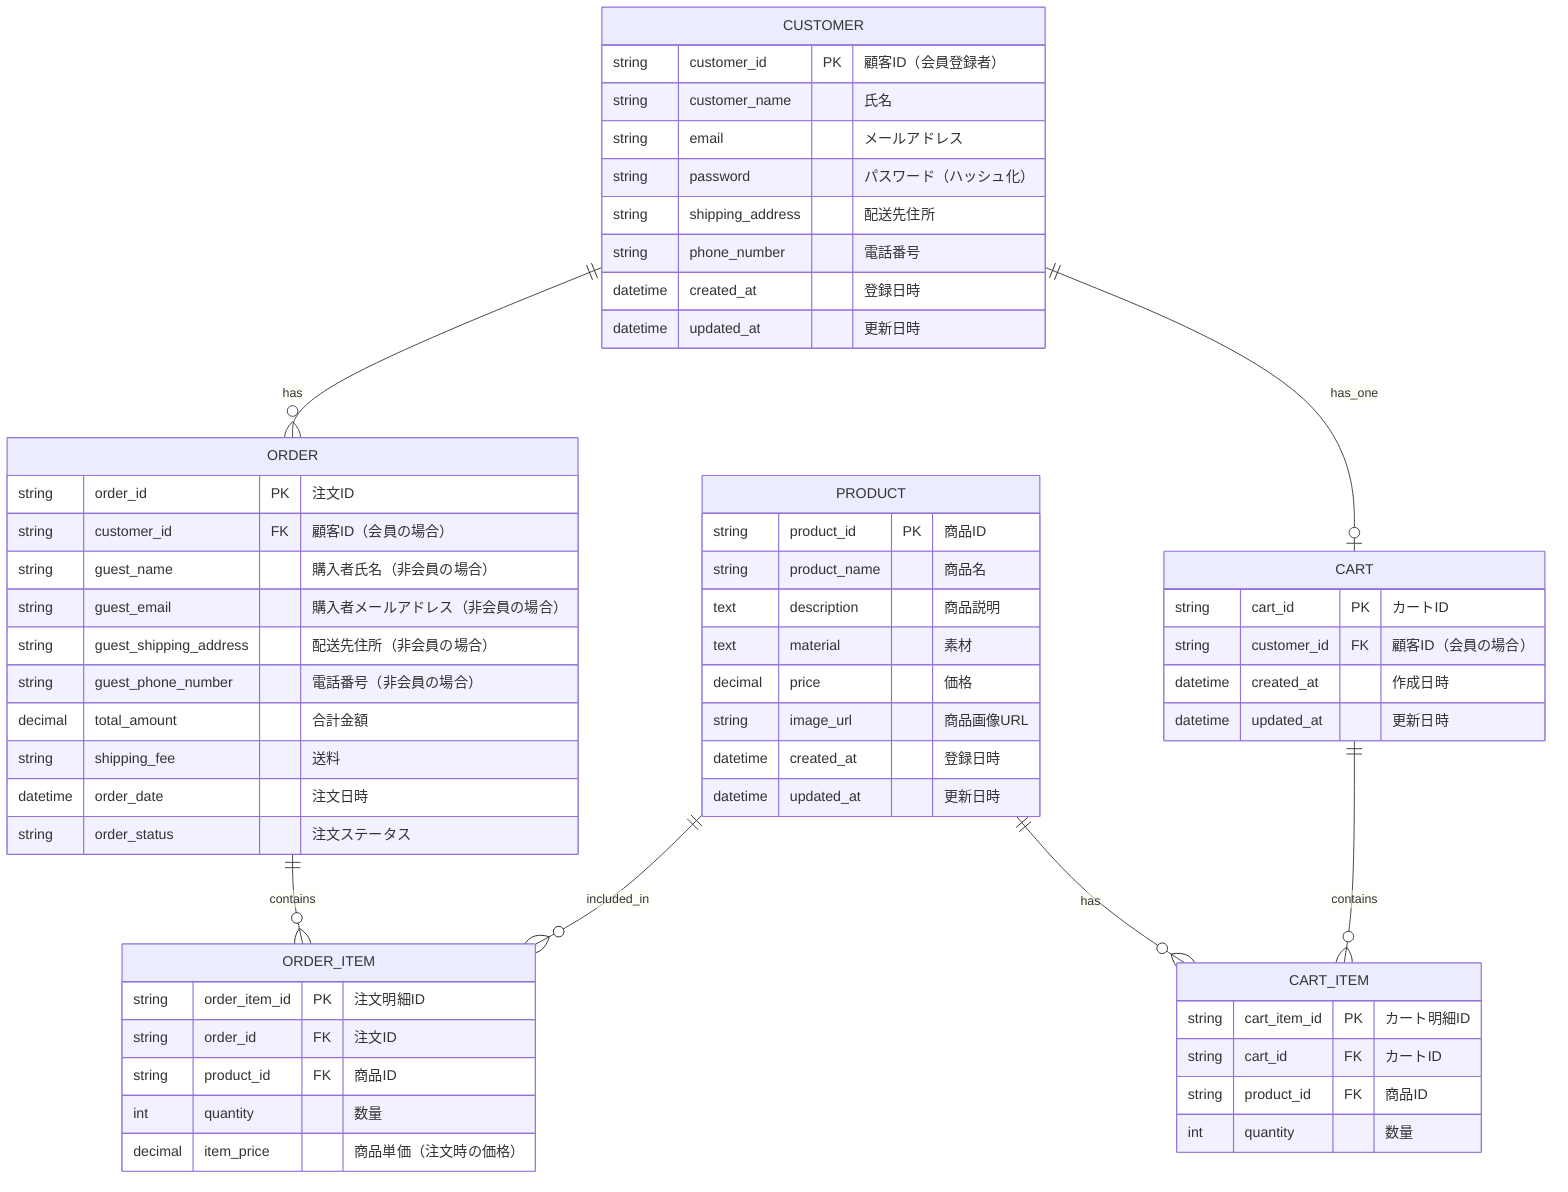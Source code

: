 erDiagram
    CUSTOMER ||--o{ ORDER : has
    ORDER ||--o{ ORDER_ITEM : contains
    PRODUCT ||--o{ ORDER_ITEM : included_in
    PRODUCT ||--o{ CART_ITEM : has
    CART ||--o{ CART_ITEM : contains
    CUSTOMER ||--o| CART : has_one

    CUSTOMER {
        string customer_id PK "顧客ID（会員登録者）"
        string customer_name "氏名"
        string email "メールアドレス"
        string password "パスワード（ハッシュ化）"
        string shipping_address "配送先住所"
        string phone_number "電話番号"
        datetime created_at "登録日時"
        datetime updated_at "更新日時"
    }

    PRODUCT {
        string product_id PK "商品ID"
        string product_name "商品名"
        text description "商品説明"
        text material "素材"
        decimal price "価格"
        string image_url "商品画像URL"
        datetime created_at "登録日時"
        datetime updated_at "更新日時"
    }

    ORDER {
        string order_id PK "注文ID"
        string customer_id FK "顧客ID（会員の場合）"
        string guest_name "購入者氏名（非会員の場合）"
        string guest_email "購入者メールアドレス（非会員の場合）"
        string guest_shipping_address "配送先住所（非会員の場合）"
        string guest_phone_number "電話番号（非会員の場合）"
        decimal total_amount "合計金額"
        string shipping_fee "送料"
        datetime order_date "注文日時"
        string order_status "注文ステータス"
    }

    ORDER_ITEM {
        string order_item_id PK "注文明細ID"
        string order_id FK "注文ID"
        string product_id FK "商品ID"
        int quantity "数量"
        decimal item_price "商品単価（注文時の価格）"
    }

    CART {
        string cart_id PK "カートID"
        string customer_id FK "顧客ID（会員の場合）"
        datetime created_at "作成日時"
        datetime updated_at "更新日時"
    }

    CART_ITEM {
        string cart_item_id PK "カート明細ID"
        string cart_id FK "カートID"
        string product_id FK "商品ID"
        int quantity "数量"
    }